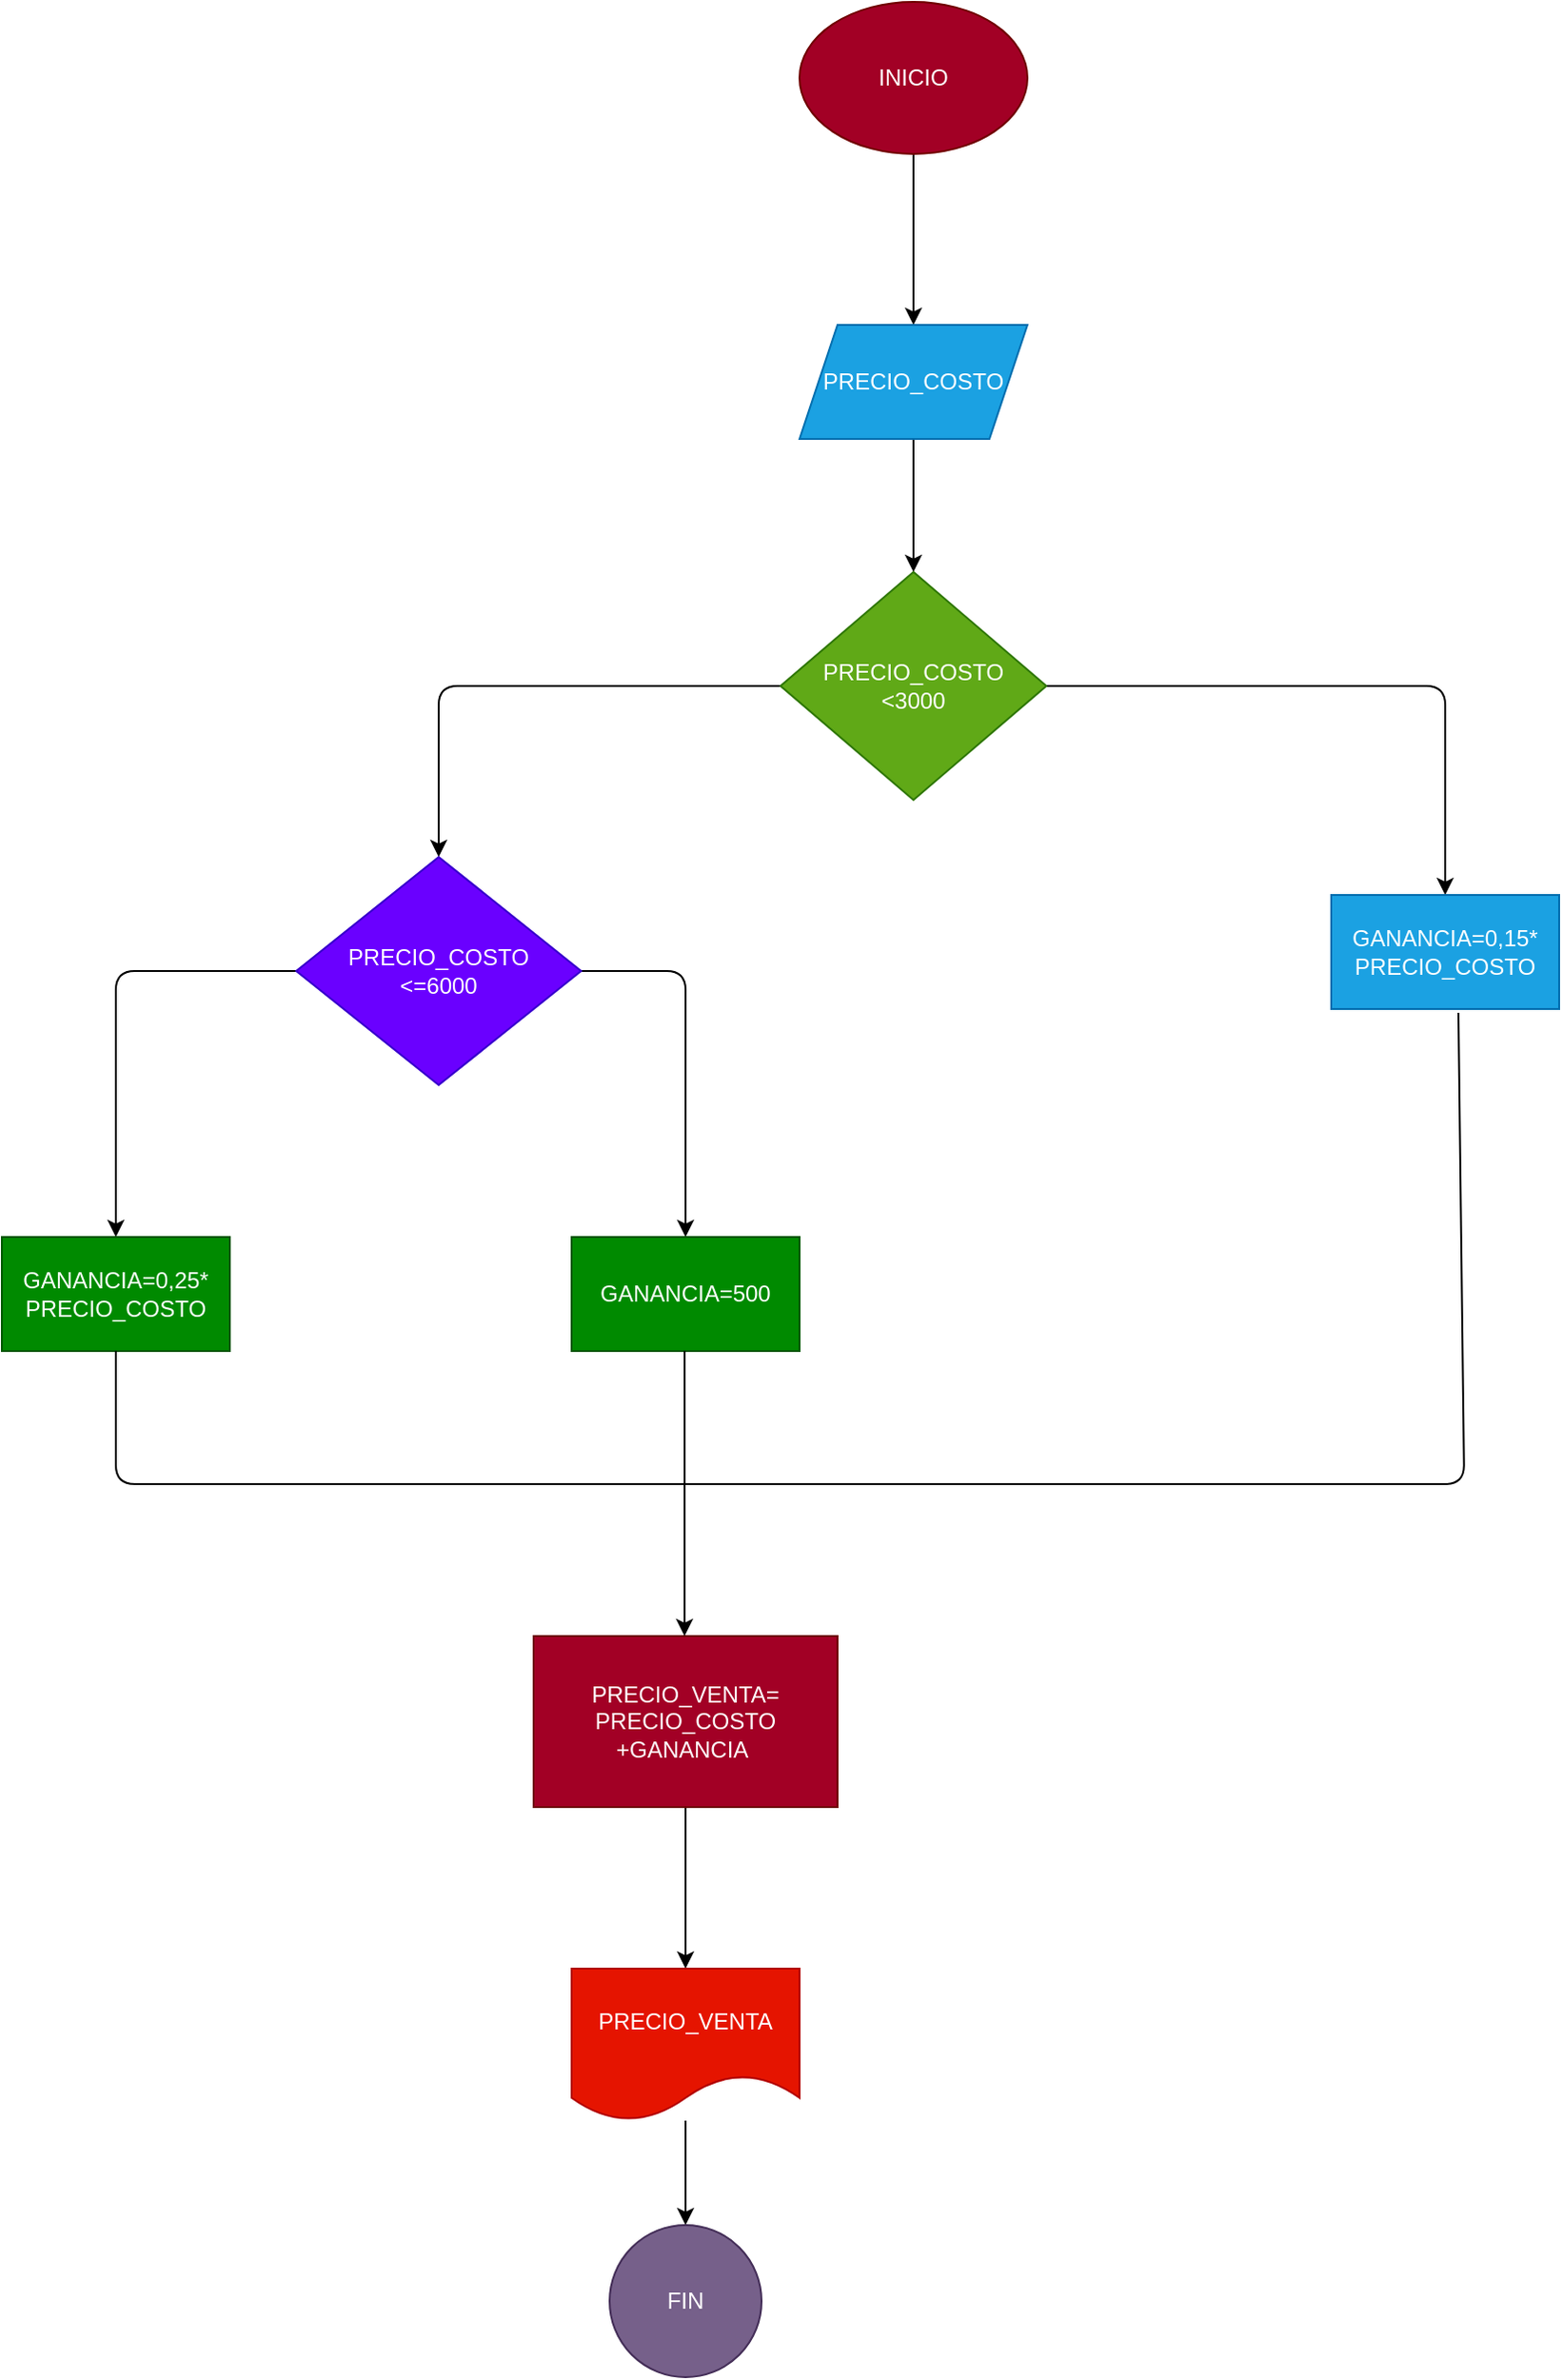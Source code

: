 <mxfile>
    <diagram id="TiMZrsXgZRupc32Nv7zO" name="Page-1">
        <mxGraphModel dx="1561" dy="437" grid="1" gridSize="10" guides="1" tooltips="1" connect="1" arrows="1" fold="1" page="1" pageScale="1" pageWidth="850" pageHeight="1100" math="0" shadow="0">
            <root>
                <mxCell id="0"/>
                <mxCell id="1" parent="0"/>
                <mxCell id="4" value="" style="edgeStyle=none;html=1;" edge="1" parent="1" source="2" target="3">
                    <mxGeometry relative="1" as="geometry"/>
                </mxCell>
                <mxCell id="2" value="INICIO" style="ellipse;whiteSpace=wrap;html=1;fillColor=#a20025;fontColor=#ffffff;strokeColor=#6F0000;" vertex="1" parent="1">
                    <mxGeometry x="300" y="60" width="120" height="80" as="geometry"/>
                </mxCell>
                <mxCell id="6" value="" style="edgeStyle=none;html=1;" edge="1" parent="1" source="3" target="5">
                    <mxGeometry relative="1" as="geometry"/>
                </mxCell>
                <mxCell id="3" value="PRECIO_COSTO" style="shape=parallelogram;perimeter=parallelogramPerimeter;whiteSpace=wrap;html=1;fixedSize=1;fillColor=#1ba1e2;strokeColor=#006EAF;fontColor=#ffffff;" vertex="1" parent="1">
                    <mxGeometry x="300" y="230" width="120" height="60" as="geometry"/>
                </mxCell>
                <mxCell id="9" value="" style="edgeStyle=none;html=1;" edge="1" parent="1" source="5" target="8">
                    <mxGeometry relative="1" as="geometry">
                        <Array as="points">
                            <mxPoint x="110" y="420"/>
                        </Array>
                    </mxGeometry>
                </mxCell>
                <mxCell id="11" value="" style="edgeStyle=none;html=1;" edge="1" parent="1" source="5" target="10">
                    <mxGeometry relative="1" as="geometry">
                        <Array as="points">
                            <mxPoint x="640" y="420"/>
                        </Array>
                    </mxGeometry>
                </mxCell>
                <mxCell id="5" value="PRECIO_COSTO&lt;br&gt;&amp;lt;3000" style="rhombus;whiteSpace=wrap;html=1;fillColor=#60a917;strokeColor=#2D7600;fontColor=#ffffff;" vertex="1" parent="1">
                    <mxGeometry x="290" y="360" width="140" height="120" as="geometry"/>
                </mxCell>
                <mxCell id="15" value="" style="edgeStyle=none;html=1;" edge="1" parent="1" source="8" target="14">
                    <mxGeometry relative="1" as="geometry">
                        <Array as="points">
                            <mxPoint x="240" y="570"/>
                        </Array>
                    </mxGeometry>
                </mxCell>
                <mxCell id="17" value="" style="edgeStyle=none;html=1;" edge="1" parent="1" source="8" target="16">
                    <mxGeometry relative="1" as="geometry">
                        <Array as="points">
                            <mxPoint x="-60" y="570"/>
                        </Array>
                    </mxGeometry>
                </mxCell>
                <mxCell id="8" value="PRECIO_COSTO&lt;br&gt;&amp;lt;=6000" style="rhombus;whiteSpace=wrap;html=1;fillColor=#6a00ff;strokeColor=#3700CC;fontColor=#ffffff;" vertex="1" parent="1">
                    <mxGeometry x="35" y="510" width="150" height="120" as="geometry"/>
                </mxCell>
                <mxCell id="10" value="GANANCIA=0,15*&lt;br&gt;PRECIO_COSTO" style="whiteSpace=wrap;html=1;fillColor=#1ba1e2;strokeColor=#006EAF;fontColor=#ffffff;" vertex="1" parent="1">
                    <mxGeometry x="580" y="530" width="120" height="60" as="geometry"/>
                </mxCell>
                <mxCell id="14" value="GANANCIA=500" style="whiteSpace=wrap;html=1;fillColor=#008a00;strokeColor=#005700;fontColor=#ffffff;" vertex="1" parent="1">
                    <mxGeometry x="180" y="710" width="120" height="60" as="geometry"/>
                </mxCell>
                <mxCell id="16" value="GANANCIA=0,25*&lt;br&gt;PRECIO_COSTO" style="whiteSpace=wrap;html=1;fillColor=#008a00;strokeColor=#005700;fontColor=#ffffff;" vertex="1" parent="1">
                    <mxGeometry x="-120" y="710" width="120" height="60" as="geometry"/>
                </mxCell>
                <mxCell id="24" value="" style="edgeStyle=none;html=1;" edge="1" parent="1" source="18" target="23">
                    <mxGeometry relative="1" as="geometry"/>
                </mxCell>
                <mxCell id="18" value="PRECIO_VENTA=&lt;br&gt;PRECIO_COSTO +GANANCIA&amp;nbsp;" style="rounded=0;whiteSpace=wrap;html=1;fillColor=#a20025;fontColor=#ffffff;strokeColor=#6F0000;" vertex="1" parent="1">
                    <mxGeometry x="160" y="920" width="160" height="90" as="geometry"/>
                </mxCell>
                <mxCell id="19" value="" style="endArrow=none;html=1;entryX=0.5;entryY=1;entryDx=0;entryDy=0;" edge="1" parent="1" target="16">
                    <mxGeometry width="50" height="50" relative="1" as="geometry">
                        <mxPoint x="160" y="840" as="sourcePoint"/>
                        <mxPoint x="170" y="780" as="targetPoint"/>
                        <Array as="points">
                            <mxPoint x="-60" y="840"/>
                        </Array>
                    </mxGeometry>
                </mxCell>
                <mxCell id="20" value="" style="endArrow=none;html=1;entryX=0.558;entryY=1.033;entryDx=0;entryDy=0;entryPerimeter=0;" edge="1" parent="1" target="10">
                    <mxGeometry width="50" height="50" relative="1" as="geometry">
                        <mxPoint x="160" y="840" as="sourcePoint"/>
                        <mxPoint x="390" y="740" as="targetPoint"/>
                        <Array as="points">
                            <mxPoint x="650" y="840"/>
                        </Array>
                    </mxGeometry>
                </mxCell>
                <mxCell id="21" value="" style="endArrow=none;html=1;" edge="1" parent="1">
                    <mxGeometry width="50" height="50" relative="1" as="geometry">
                        <mxPoint x="239.5" y="840" as="sourcePoint"/>
                        <mxPoint x="239.5" y="770" as="targetPoint"/>
                    </mxGeometry>
                </mxCell>
                <mxCell id="22" value="" style="endArrow=classic;html=1;" edge="1" parent="1">
                    <mxGeometry width="50" height="50" relative="1" as="geometry">
                        <mxPoint x="239.47" y="840" as="sourcePoint"/>
                        <mxPoint x="239.47" y="920" as="targetPoint"/>
                    </mxGeometry>
                </mxCell>
                <mxCell id="26" value="" style="edgeStyle=none;html=1;" edge="1" parent="1" source="23" target="25">
                    <mxGeometry relative="1" as="geometry"/>
                </mxCell>
                <mxCell id="23" value="PRECIO_VENTA" style="shape=document;whiteSpace=wrap;html=1;boundedLbl=1;fillColor=#e51400;strokeColor=#B20000;fontColor=#ffffff;rounded=0;" vertex="1" parent="1">
                    <mxGeometry x="180" y="1095" width="120" height="80" as="geometry"/>
                </mxCell>
                <mxCell id="25" value="FIN" style="ellipse;whiteSpace=wrap;html=1;aspect=fixed;fillColor=#76608a;fontColor=#ffffff;strokeColor=#432D57;" vertex="1" parent="1">
                    <mxGeometry x="200" y="1230" width="80" height="80" as="geometry"/>
                </mxCell>
            </root>
        </mxGraphModel>
    </diagram>
</mxfile>